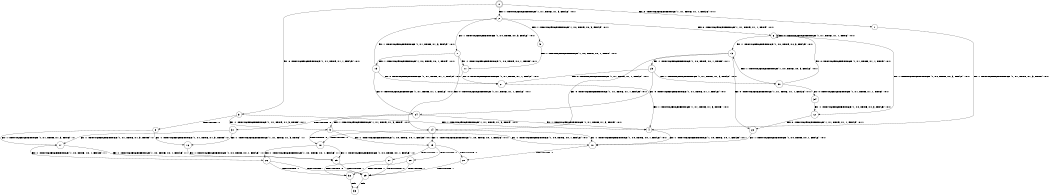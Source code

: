 digraph BCG {
size = "7, 10.5";
center = TRUE;
node [shape = circle];
0 [peripheries = 2];
0 -> 1 [label = "EX !0 !ATOMIC_EXCH_BRANCH (1, +1, TRUE, +1, 1, FALSE) !:0:1:"];
0 -> 2 [label = "EX !1 !ATOMIC_EXCH_BRANCH (1, +1, TRUE, +1, 3, FALSE) !:0:1:"];
0 -> 3 [label = "EX !0 !ATOMIC_EXCH_BRANCH (1, +1, TRUE, +1, 1, FALSE) !:0:1:"];
1 -> 4 [label = "EX !1 !ATOMIC_EXCH_BRANCH (1, +1, TRUE, +1, 3, TRUE) !:0:1:"];
2 -> 5 [label = "EX !1 !ATOMIC_EXCH_BRANCH (1, +0, TRUE, +0, 3, FALSE) !:0:1:"];
2 -> 6 [label = "EX !0 !ATOMIC_EXCH_BRANCH (1, +1, TRUE, +1, 1, TRUE) !:0:1:"];
2 -> 7 [label = "EX !1 !ATOMIC_EXCH_BRANCH (1, +0, TRUE, +0, 3, FALSE) !:0:1:"];
3 -> 4 [label = "EX !1 !ATOMIC_EXCH_BRANCH (1, +1, TRUE, +1, 3, TRUE) !:0:1:"];
3 -> 8 [label = "TERMINATE !0"];
3 -> 9 [label = "EX !1 !ATOMIC_EXCH_BRANCH (1, +1, TRUE, +1, 3, TRUE) !:0:1:"];
4 -> 10 [label = "EX !1 !ATOMIC_EXCH_BRANCH (1, +0, TRUE, +0, 1, FALSE) !:0:1:"];
5 -> 11 [label = "EX !1 !ATOMIC_EXCH_BRANCH (1, +0, TRUE, +0, 1, TRUE) !:0:1:"];
6 -> 12 [label = "EX !1 !ATOMIC_EXCH_BRANCH (1, +0, TRUE, +0, 3, FALSE) !:0:1:"];
6 -> 13 [label = "EX !1 !ATOMIC_EXCH_BRANCH (1, +0, TRUE, +0, 3, FALSE) !:0:1:"];
6 -> 6 [label = "EX !0 !ATOMIC_EXCH_BRANCH (1, +1, TRUE, +1, 1, TRUE) !:0:1:"];
7 -> 11 [label = "EX !1 !ATOMIC_EXCH_BRANCH (1, +0, TRUE, +0, 1, TRUE) !:0:1:"];
7 -> 14 [label = "EX !0 !ATOMIC_EXCH_BRANCH (1, +1, TRUE, +1, 1, FALSE) !:0:1:"];
7 -> 15 [label = "EX !1 !ATOMIC_EXCH_BRANCH (1, +0, TRUE, +0, 1, TRUE) !:0:1:"];
8 -> 16 [label = "EX !1 !ATOMIC_EXCH_BRANCH (1, +1, TRUE, +1, 3, TRUE) !:1:"];
8 -> 17 [label = "EX !1 !ATOMIC_EXCH_BRANCH (1, +1, TRUE, +1, 3, TRUE) !:1:"];
9 -> 10 [label = "EX !1 !ATOMIC_EXCH_BRANCH (1, +0, TRUE, +0, 1, FALSE) !:0:1:"];
9 -> 18 [label = "TERMINATE !0"];
9 -> 19 [label = "EX !1 !ATOMIC_EXCH_BRANCH (1, +0, TRUE, +0, 1, FALSE) !:0:1:"];
10 -> 20 [label = "TERMINATE !0"];
11 -> 21 [label = "EX !0 !ATOMIC_EXCH_BRANCH (1, +1, TRUE, +1, 1, FALSE) !:0:1:"];
12 -> 22 [label = "EX !0 !ATOMIC_EXCH_BRANCH (1, +1, TRUE, +1, 1, FALSE) !:0:1:"];
13 -> 22 [label = "EX !0 !ATOMIC_EXCH_BRANCH (1, +1, TRUE, +1, 1, FALSE) !:0:1:"];
13 -> 23 [label = "EX !1 !ATOMIC_EXCH_BRANCH (1, +0, TRUE, +0, 1, TRUE) !:0:1:"];
13 -> 14 [label = "EX !0 !ATOMIC_EXCH_BRANCH (1, +1, TRUE, +1, 1, FALSE) !:0:1:"];
14 -> 10 [label = "EX !1 !ATOMIC_EXCH_BRANCH (1, +0, TRUE, +0, 1, FALSE) !:0:1:"];
14 -> 18 [label = "TERMINATE !0"];
14 -> 19 [label = "EX !1 !ATOMIC_EXCH_BRANCH (1, +0, TRUE, +0, 1, FALSE) !:0:1:"];
15 -> 21 [label = "EX !0 !ATOMIC_EXCH_BRANCH (1, +1, TRUE, +1, 1, FALSE) !:0:1:"];
15 -> 24 [label = "EX !0 !ATOMIC_EXCH_BRANCH (1, +1, TRUE, +1, 1, FALSE) !:0:1:"];
15 -> 2 [label = "EX !1 !ATOMIC_EXCH_BRANCH (1, +1, TRUE, +1, 3, FALSE) !:0:1:"];
16 -> 25 [label = "EX !1 !ATOMIC_EXCH_BRANCH (1, +0, TRUE, +0, 1, FALSE) !:1:"];
17 -> 25 [label = "EX !1 !ATOMIC_EXCH_BRANCH (1, +0, TRUE, +0, 1, FALSE) !:1:"];
17 -> 26 [label = "EX !1 !ATOMIC_EXCH_BRANCH (1, +0, TRUE, +0, 1, FALSE) !:1:"];
18 -> 25 [label = "EX !1 !ATOMIC_EXCH_BRANCH (1, +0, TRUE, +0, 1, FALSE) !:1:"];
18 -> 26 [label = "EX !1 !ATOMIC_EXCH_BRANCH (1, +0, TRUE, +0, 1, FALSE) !:1:"];
19 -> 20 [label = "TERMINATE !0"];
19 -> 27 [label = "TERMINATE !1"];
19 -> 28 [label = "TERMINATE !0"];
20 -> 29 [label = "TERMINATE !1"];
21 -> 4 [label = "EX !1 !ATOMIC_EXCH_BRANCH (1, +1, TRUE, +1, 3, TRUE) !:0:1:"];
22 -> 10 [label = "EX !1 !ATOMIC_EXCH_BRANCH (1, +0, TRUE, +0, 1, FALSE) !:0:1:"];
23 -> 21 [label = "EX !0 !ATOMIC_EXCH_BRANCH (1, +1, TRUE, +1, 1, FALSE) !:0:1:"];
23 -> 30 [label = "EX !1 !ATOMIC_EXCH_BRANCH (1, +1, TRUE, +1, 3, FALSE) !:0:1:"];
23 -> 24 [label = "EX !0 !ATOMIC_EXCH_BRANCH (1, +1, TRUE, +1, 1, FALSE) !:0:1:"];
24 -> 4 [label = "EX !1 !ATOMIC_EXCH_BRANCH (1, +1, TRUE, +1, 3, TRUE) !:0:1:"];
24 -> 31 [label = "TERMINATE !0"];
24 -> 9 [label = "EX !1 !ATOMIC_EXCH_BRANCH (1, +1, TRUE, +1, 3, TRUE) !:0:1:"];
25 -> 29 [label = "TERMINATE !1"];
26 -> 29 [label = "TERMINATE !1"];
26 -> 32 [label = "TERMINATE !1"];
27 -> 29 [label = "TERMINATE !0"];
27 -> 32 [label = "TERMINATE !0"];
28 -> 29 [label = "TERMINATE !1"];
28 -> 32 [label = "TERMINATE !1"];
29 -> 33 [label = "exit"];
30 -> 34 [label = "EX !0 !ATOMIC_EXCH_BRANCH (1, +1, TRUE, +1, 1, TRUE) !:0:1:"];
30 -> 13 [label = "EX !1 !ATOMIC_EXCH_BRANCH (1, +0, TRUE, +0, 3, FALSE) !:0:1:"];
30 -> 6 [label = "EX !0 !ATOMIC_EXCH_BRANCH (1, +1, TRUE, +1, 1, TRUE) !:0:1:"];
31 -> 16 [label = "EX !1 !ATOMIC_EXCH_BRANCH (1, +1, TRUE, +1, 3, TRUE) !:1:"];
31 -> 17 [label = "EX !1 !ATOMIC_EXCH_BRANCH (1, +1, TRUE, +1, 3, TRUE) !:1:"];
32 -> 33 [label = "exit"];
34 -> 12 [label = "EX !1 !ATOMIC_EXCH_BRANCH (1, +0, TRUE, +0, 3, FALSE) !:0:1:"];
}
